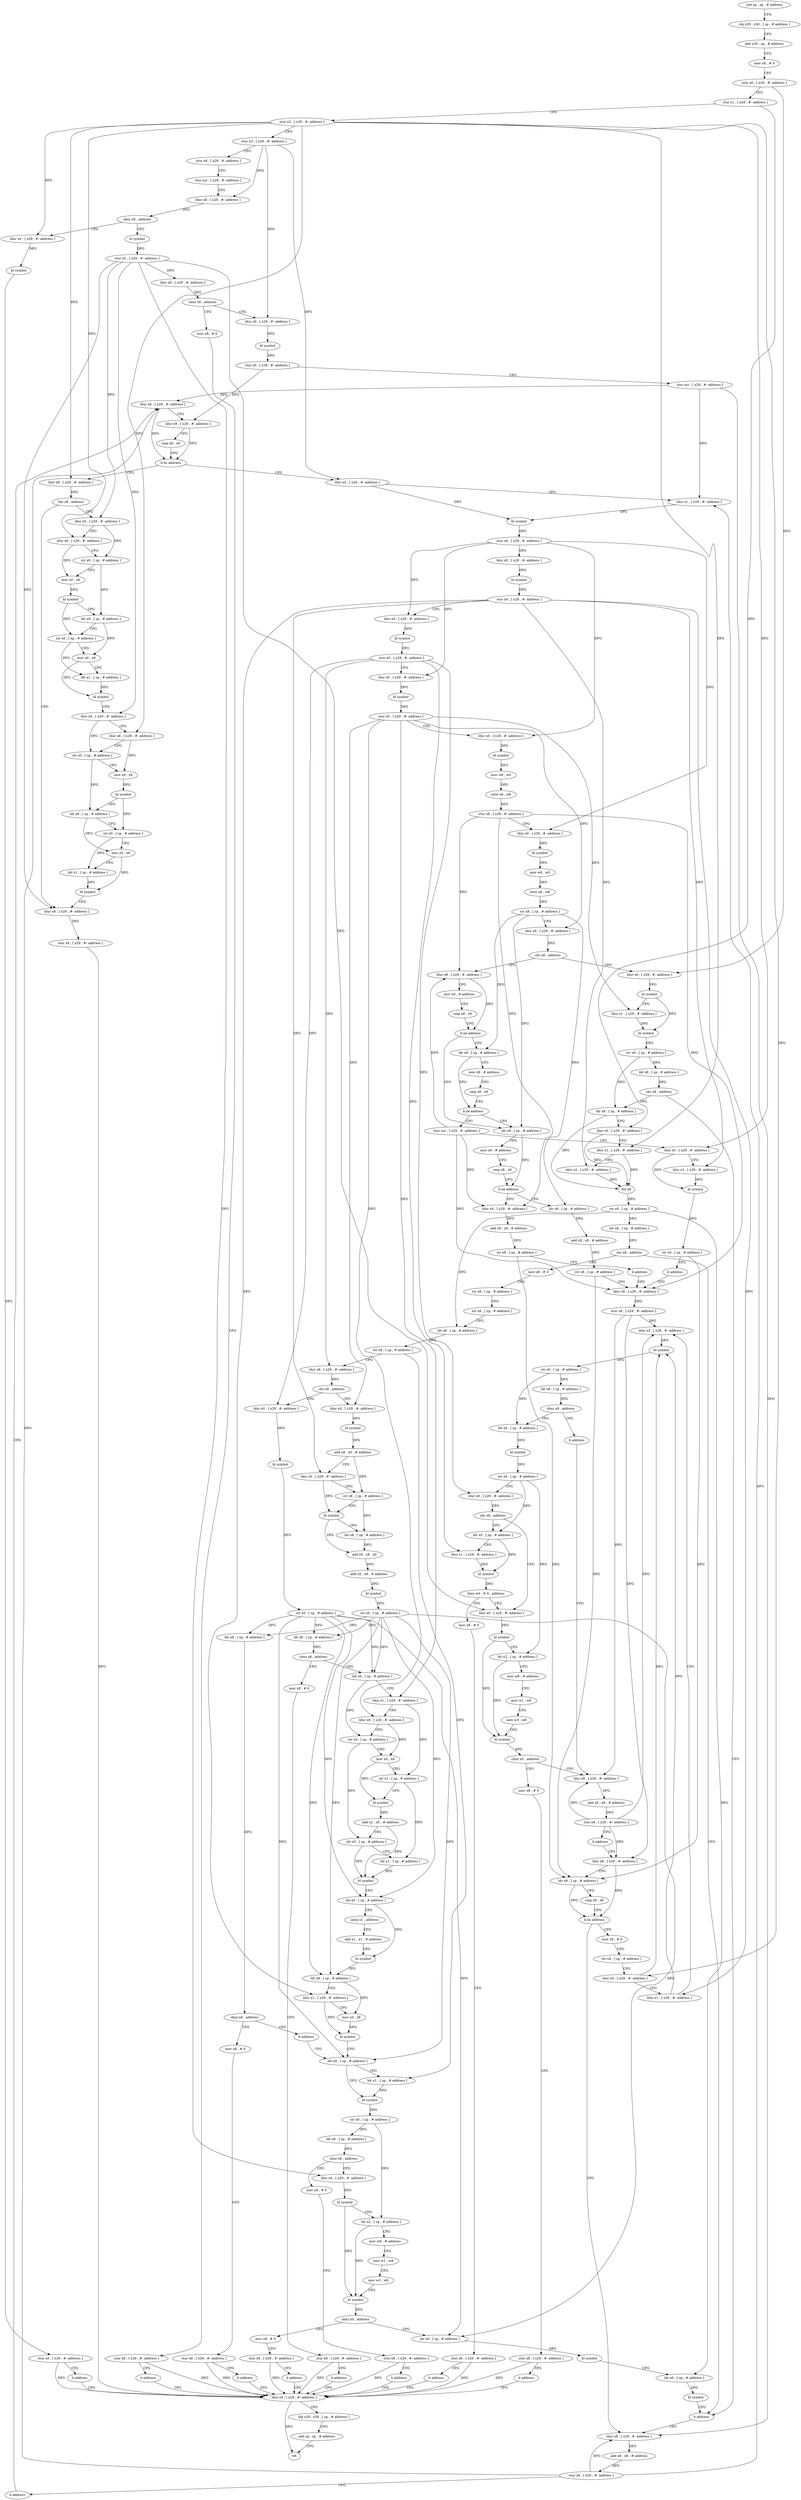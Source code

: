 digraph "func" {
"100028" [label = "sub sp , sp , # address" ]
"100032" [label = "stp x29 , x30 , [ sp , # address ]" ]
"100036" [label = "add x29 , sp , # address" ]
"100040" [label = "mov x8 , # 0" ]
"100044" [label = "stur x0 , [ x29 , #- address ]" ]
"100048" [label = "stur x1 , [ x29 , #- address ]" ]
"100052" [label = "stur x2 , [ x29 , #- address ]" ]
"100056" [label = "stur x3 , [ x29 , #- address ]" ]
"100060" [label = "stur x8 , [ x29 , #- address ]" ]
"100064" [label = "stur xzr , [ x29 , #- address ]" ]
"100068" [label = "ldur x8 , [ x29 , #- address ]" ]
"100072" [label = "cbnz x8 , address" ]
"100092" [label = "bl symbol" ]
"100076" [label = "ldur x0 , [ x29 , #- address ]" ]
"100096" [label = "stur x0 , [ x29 , #- address ]" ]
"100100" [label = "ldur x8 , [ x29 , #- address ]" ]
"100104" [label = "cbnz x8 , address" ]
"100120" [label = "ldur x0 , [ x29 , #- address ]" ]
"100108" [label = "mov x8 , # 0" ]
"100080" [label = "bl symbol" ]
"100084" [label = "stur x0 , [ x29 , #- address ]" ]
"100088" [label = "b address" ]
"101000" [label = "ldur x0 , [ x29 , #- address ]" ]
"100124" [label = "bl symbol" ]
"100128" [label = "stur x0 , [ x29 , #- address ]" ]
"100132" [label = "stur xzr , [ x29 , #- address ]" ]
"100136" [label = "ldur x8 , [ x29 , #- address ]" ]
"100112" [label = "stur x8 , [ x29 , #- address ]" ]
"100116" [label = "b address" ]
"101004" [label = "ldp x29 , x30 , [ sp , # address ]" ]
"101008" [label = "add sp , sp , # address" ]
"101012" [label = "ret" ]
"100904" [label = "ldur x8 , [ x29 , #- address ]" ]
"100908" [label = "cbz x8 , address" ]
"100992" [label = "ldur x8 , [ x29 , #- address ]" ]
"100912" [label = "ldur x0 , [ x29 , #- address ]" ]
"100152" [label = "ldur x0 , [ x29 , #- address ]" ]
"100156" [label = "ldur x1 , [ x29 , #- address ]" ]
"100160" [label = "bl symbol" ]
"100164" [label = "stur x0 , [ x29 , #- address ]" ]
"100168" [label = "ldur x0 , [ x29 , #- address ]" ]
"100172" [label = "bl symbol" ]
"100176" [label = "stur x0 , [ x29 , #- address ]" ]
"100180" [label = "ldur x0 , [ x29 , #- address ]" ]
"100184" [label = "bl symbol" ]
"100188" [label = "stur x0 , [ x29 , #- address ]" ]
"100192" [label = "ldur x0 , [ x29 , #- address ]" ]
"100196" [label = "bl symbol" ]
"100200" [label = "stur x0 , [ x29 , #- address ]" ]
"100204" [label = "ldur x0 , [ x29 , #- address ]" ]
"100208" [label = "bl symbol" ]
"100212" [label = "mov w8 , w0" ]
"100216" [label = "sxtw x8 , w8" ]
"100220" [label = "stur x8 , [ x29 , #- address ]" ]
"100224" [label = "ldur x0 , [ x29 , #- address ]" ]
"100228" [label = "bl symbol" ]
"100232" [label = "mov w8 , w0" ]
"100236" [label = "sxtw x8 , w8" ]
"100240" [label = "str x8 , [ sp , # address ]" ]
"100244" [label = "ldur x8 , [ x29 , #- address ]" ]
"100248" [label = "cbz x8 , address" ]
"100616" [label = "ldur x8 , [ x29 , #- address ]" ]
"100252" [label = "ldur x0 , [ x29 , #- address ]" ]
"100996" [label = "stur x8 , [ x29 , #- address ]" ]
"100916" [label = "ldur x8 , [ x29 , #- address ]" ]
"100920" [label = "str x0 , [ sp , # address ]" ]
"100924" [label = "mov x0 , x8" ]
"100928" [label = "bl symbol" ]
"100932" [label = "ldr x8 , [ sp , # address ]" ]
"100936" [label = "str x0 , [ sp , # address ]" ]
"100940" [label = "mov x0 , x8" ]
"100944" [label = "ldr x1 , [ sp , # address ]" ]
"100948" [label = "bl symbol" ]
"100952" [label = "ldur x0 , [ x29 , #- address ]" ]
"100956" [label = "ldur x8 , [ x29 , #- address ]" ]
"100960" [label = "str x0 , [ sp , # address ]" ]
"100964" [label = "mov x0 , x8" ]
"100968" [label = "bl symbol" ]
"100972" [label = "ldr x8 , [ sp , # address ]" ]
"100976" [label = "str x0 , [ sp , # address ]" ]
"100980" [label = "mov x0 , x8" ]
"100984" [label = "ldr x1 , [ sp , # address ]" ]
"100988" [label = "bl symbol" ]
"100620" [label = "mov x9 , # address" ]
"100624" [label = "cmp x8 , x9" ]
"100628" [label = "b.ne address" ]
"100672" [label = "ldr x8 , [ sp , # address ]" ]
"100632" [label = "ldr x8 , [ sp , # address ]" ]
"100256" [label = "bl symbol" ]
"100260" [label = "ldur x1 , [ x29 , #- address ]" ]
"100264" [label = "bl symbol" ]
"100268" [label = "str x0 , [ sp , # address ]" ]
"100272" [label = "ldr x8 , [ sp , # address ]" ]
"100276" [label = "cbz x8 , address" ]
"100612" [label = "b address" ]
"100280" [label = "ldr x8 , [ sp , # address ]" ]
"100676" [label = "mov x9 , # address" ]
"100680" [label = "cmp x8 , x9" ]
"100684" [label = "b.ne address" ]
"100704" [label = "ldr x8 , [ sp , # address ]" ]
"100688" [label = "ldur x8 , [ x29 , #- address ]" ]
"100636" [label = "mov x9 , # address" ]
"100640" [label = "cmp x8 , x9" ]
"100644" [label = "b.ne address" ]
"100648" [label = "stur xzr , [ x29 , #- address ]" ]
"100888" [label = "ldur x8 , [ x29 , #- address ]" ]
"100284" [label = "ldur x0 , [ x29 , #- address ]" ]
"100288" [label = "ldur x1 , [ x29 , #- address ]" ]
"100292" [label = "ldur x2 , [ x29 , #- address ]" ]
"100296" [label = "blr x8" ]
"100300" [label = "str x0 , [ sp , # address ]" ]
"100304" [label = "ldr x8 , [ sp , # address ]" ]
"100308" [label = "cbz x8 , address" ]
"100312" [label = "mov x8 , # 0" ]
"100708" [label = "add x8 , x8 , # address" ]
"100712" [label = "str x8 , [ sp , # address ]" ]
"100716" [label = "ldur x8 , [ x29 , #- address ]" ]
"100692" [label = "add x8 , x8 , # address" ]
"100696" [label = "str x8 , [ sp , # address ]" ]
"100700" [label = "b address" ]
"100652" [label = "ldur x0 , [ x29 , #- address ]" ]
"100656" [label = "ldur x1 , [ x29 , #- address ]" ]
"100660" [label = "bl symbol" ]
"100664" [label = "str x0 , [ sp , # address ]" ]
"100668" [label = "b address" ]
"100892" [label = "add x8 , x8 , # address" ]
"100896" [label = "stur x8 , [ x29 , #- address ]" ]
"100900" [label = "b address" ]
"100316" [label = "str x8 , [ sp , # address ]" ]
"100320" [label = "str x8 , [ sp , # address ]" ]
"100324" [label = "ldr x8 , [ sp , # address ]" ]
"100328" [label = "str x8 , [ sp , # address ]" ]
"100332" [label = "ldur x8 , [ x29 , #- address ]" ]
"100336" [label = "cbz x8 , address" ]
"100376" [label = "ldur x0 , [ x29 , #- address ]" ]
"100340" [label = "ldur x0 , [ x29 , #- address ]" ]
"100740" [label = "mov x8 , # 0" ]
"100744" [label = "str x8 , [ sp , # address ]" ]
"100748" [label = "ldur x0 , [ x29 , #- address ]" ]
"100752" [label = "ldur x1 , [ x29 , #- address ]" ]
"100756" [label = "ldur x2 , [ x29 , #- address ]" ]
"100760" [label = "bl symbol" ]
"100764" [label = "str x0 , [ sp , # address ]" ]
"100768" [label = "ldr x8 , [ sp , # address ]" ]
"100772" [label = "cbnz x8 , address" ]
"100780" [label = "ldr x0 , [ sp , # address ]" ]
"100776" [label = "b address" ]
"100720" [label = "stur x8 , [ x29 , #- address ]" ]
"100724" [label = "ldur x8 , [ x29 , #- address ]" ]
"100140" [label = "ldur x9 , [ x29 , #- address ]" ]
"100144" [label = "cmp x8 , x9" ]
"100148" [label = "b.hs address" ]
"100380" [label = "bl symbol" ]
"100384" [label = "add x8 , x0 , # address" ]
"100388" [label = "ldur x0 , [ x29 , #- address ]" ]
"100392" [label = "str x8 , [ sp , # address ]" ]
"100396" [label = "bl symbol" ]
"100400" [label = "ldr x8 , [ sp , # address ]" ]
"100404" [label = "add x9 , x8 , x0" ]
"100408" [label = "add x0 , x9 , # address" ]
"100412" [label = "bl symbol" ]
"100416" [label = "str x0 , [ sp , # address ]" ]
"100420" [label = "ldr x8 , [ sp , # address ]" ]
"100424" [label = "cbnz x8 , address" ]
"100440" [label = "ldr x0 , [ sp , # address ]" ]
"100428" [label = "mov x8 , # 0" ]
"100344" [label = "bl symbol" ]
"100348" [label = "str x0 , [ sp , # address ]" ]
"100352" [label = "ldr x8 , [ sp , # address ]" ]
"100356" [label = "cbnz x8 , address" ]
"100372" [label = "b address" ]
"100360" [label = "mov x8 , # 0" ]
"100784" [label = "bl symbol" ]
"100788" [label = "str x0 , [ sp , # address ]" ]
"100792" [label = "ldur x8 , [ x29 , #- address ]" ]
"100796" [label = "cbz x8 , address" ]
"100828" [label = "ldur x0 , [ x29 , #- address ]" ]
"100800" [label = "ldr x0 , [ sp , # address ]" ]
"100872" [label = "ldur x8 , [ x29 , #- address ]" ]
"100444" [label = "ldur x1 , [ x29 , #- address ]" ]
"100448" [label = "ldur x8 , [ x29 , #- address ]" ]
"100452" [label = "str x0 , [ sp , # address ]" ]
"100456" [label = "mov x0 , x8" ]
"100460" [label = "str x1 , [ sp , # address ]" ]
"100464" [label = "bl symbol" ]
"100468" [label = "add x2 , x0 , # address" ]
"100472" [label = "ldr x0 , [ sp , # address ]" ]
"100476" [label = "ldr x1 , [ sp , # address ]" ]
"100480" [label = "bl symbol" ]
"100484" [label = "ldr x0 , [ sp , # address ]" ]
"100488" [label = "adrp x1 , address" ]
"100492" [label = "add x1 , x1 , # address" ]
"100496" [label = "bl symbol" ]
"100500" [label = "ldr x8 , [ sp , # address ]" ]
"100504" [label = "ldur x1 , [ x29 , #- address ]" ]
"100508" [label = "mov x0 , x8" ]
"100512" [label = "bl symbol" ]
"100516" [label = "ldr x0 , [ sp , # address ]" ]
"100432" [label = "stur x8 , [ x29 , #- address ]" ]
"100436" [label = "b address" ]
"100364" [label = "stur x8 , [ x29 , #- address ]" ]
"100368" [label = "b address" ]
"100832" [label = "bl symbol" ]
"100836" [label = "ldr x2 , [ sp , # address ]" ]
"100840" [label = "mov w8 , # address" ]
"100844" [label = "mov w1 , w8" ]
"100848" [label = "mov w3 , w8" ]
"100852" [label = "bl symbol" ]
"100856" [label = "cbnz x0 , address" ]
"100860" [label = "mov x8 , # 0" ]
"100804" [label = "ldur x1 , [ x29 , #- address ]" ]
"100808" [label = "bl symbol" ]
"100812" [label = "tbnz w0 , # 0 , address" ]
"100816" [label = "mov x8 , # 0" ]
"100876" [label = "add x8 , x8 , # address" ]
"100880" [label = "stur x8 , [ x29 , #- address ]" ]
"100884" [label = "b address" ]
"100552" [label = "ldur x0 , [ x29 , #- address ]" ]
"100556" [label = "bl symbol" ]
"100560" [label = "ldr x2 , [ sp , # address ]" ]
"100564" [label = "mov w8 , # address" ]
"100568" [label = "mov w1 , w8" ]
"100572" [label = "mov w3 , w8" ]
"100576" [label = "bl symbol" ]
"100580" [label = "cbnz x0 , address" ]
"100596" [label = "ldr x0 , [ sp , # address ]" ]
"100584" [label = "mov x8 , # 0" ]
"100540" [label = "mov x8 , # 0" ]
"100544" [label = "stur x8 , [ x29 , #- address ]" ]
"100548" [label = "b address" ]
"100520" [label = "ldr x1 , [ sp , # address ]" ]
"100524" [label = "bl symbol" ]
"100528" [label = "str x0 , [ sp , # address ]" ]
"100532" [label = "ldr x8 , [ sp , # address ]" ]
"100536" [label = "cbnz x8 , address" ]
"100864" [label = "stur x8 , [ x29 , #- address ]" ]
"100868" [label = "b address" ]
"100820" [label = "stur x8 , [ x29 , #- address ]" ]
"100824" [label = "b address" ]
"100728" [label = "ldr x9 , [ sp , # address ]" ]
"100732" [label = "cmp x8 , x9" ]
"100736" [label = "b.hs address" ]
"100600" [label = "bl symbol" ]
"100604" [label = "ldr x0 , [ sp , # address ]" ]
"100608" [label = "bl symbol" ]
"100588" [label = "stur x8 , [ x29 , #- address ]" ]
"100592" [label = "b address" ]
"100028" -> "100032" [ label = "CFG" ]
"100032" -> "100036" [ label = "CFG" ]
"100036" -> "100040" [ label = "CFG" ]
"100040" -> "100044" [ label = "CFG" ]
"100044" -> "100048" [ label = "CFG" ]
"100044" -> "100252" [ label = "DFG" ]
"100048" -> "100052" [ label = "CFG" ]
"100048" -> "100284" [ label = "DFG" ]
"100052" -> "100056" [ label = "CFG" ]
"100052" -> "100076" [ label = "DFG" ]
"100052" -> "100904" [ label = "DFG" ]
"100052" -> "100916" [ label = "DFG" ]
"100052" -> "100956" [ label = "DFG" ]
"100052" -> "100288" [ label = "DFG" ]
"100052" -> "100652" [ label = "DFG" ]
"100052" -> "100748" [ label = "DFG" ]
"100056" -> "100060" [ label = "CFG" ]
"100056" -> "100068" [ label = "DFG" ]
"100056" -> "100120" [ label = "DFG" ]
"100056" -> "100152" [ label = "DFG" ]
"100060" -> "100064" [ label = "CFG" ]
"100064" -> "100068" [ label = "CFG" ]
"100068" -> "100072" [ label = "DFG" ]
"100072" -> "100092" [ label = "CFG" ]
"100072" -> "100076" [ label = "CFG" ]
"100092" -> "100096" [ label = "DFG" ]
"100076" -> "100080" [ label = "DFG" ]
"100096" -> "100100" [ label = "DFG" ]
"100096" -> "100992" [ label = "DFG" ]
"100096" -> "100912" [ label = "DFG" ]
"100096" -> "100952" [ label = "DFG" ]
"100096" -> "100552" [ label = "DFG" ]
"100096" -> "100828" [ label = "DFG" ]
"100100" -> "100104" [ label = "DFG" ]
"100104" -> "100120" [ label = "CFG" ]
"100104" -> "100108" [ label = "CFG" ]
"100120" -> "100124" [ label = "DFG" ]
"100108" -> "100112" [ label = "CFG" ]
"100080" -> "100084" [ label = "DFG" ]
"100084" -> "100088" [ label = "CFG" ]
"100084" -> "101000" [ label = "DFG" ]
"100088" -> "101000" [ label = "CFG" ]
"101000" -> "101004" [ label = "CFG" ]
"101000" -> "101012" [ label = "DFG" ]
"100124" -> "100128" [ label = "DFG" ]
"100128" -> "100132" [ label = "CFG" ]
"100128" -> "100140" [ label = "DFG" ]
"100132" -> "100136" [ label = "DFG" ]
"100132" -> "100156" [ label = "DFG" ]
"100132" -> "100888" [ label = "DFG" ]
"100136" -> "100140" [ label = "CFG" ]
"100136" -> "100148" [ label = "DFG" ]
"100112" -> "100116" [ label = "CFG" ]
"100112" -> "101000" [ label = "DFG" ]
"100116" -> "101000" [ label = "CFG" ]
"101004" -> "101008" [ label = "CFG" ]
"101008" -> "101012" [ label = "CFG" ]
"100904" -> "100908" [ label = "DFG" ]
"100908" -> "100992" [ label = "CFG" ]
"100908" -> "100912" [ label = "CFG" ]
"100992" -> "100996" [ label = "DFG" ]
"100912" -> "100916" [ label = "CFG" ]
"100912" -> "100920" [ label = "DFG" ]
"100152" -> "100156" [ label = "CFG" ]
"100152" -> "100160" [ label = "DFG" ]
"100156" -> "100160" [ label = "DFG" ]
"100160" -> "100164" [ label = "DFG" ]
"100164" -> "100168" [ label = "DFG" ]
"100164" -> "100180" [ label = "DFG" ]
"100164" -> "100192" [ label = "DFG" ]
"100164" -> "100204" [ label = "DFG" ]
"100164" -> "100224" [ label = "DFG" ]
"100168" -> "100172" [ label = "DFG" ]
"100172" -> "100176" [ label = "DFG" ]
"100176" -> "100180" [ label = "CFG" ]
"100176" -> "100292" [ label = "DFG" ]
"100176" -> "100656" [ label = "DFG" ]
"100176" -> "100388" [ label = "DFG" ]
"100176" -> "100504" [ label = "DFG" ]
"100176" -> "100752" [ label = "DFG" ]
"100180" -> "100184" [ label = "DFG" ]
"100184" -> "100188" [ label = "DFG" ]
"100188" -> "100192" [ label = "CFG" ]
"100188" -> "100332" [ label = "DFG" ]
"100188" -> "100340" [ label = "DFG" ]
"100188" -> "100792" [ label = "DFG" ]
"100188" -> "100804" [ label = "DFG" ]
"100192" -> "100196" [ label = "DFG" ]
"100196" -> "100200" [ label = "DFG" ]
"100200" -> "100204" [ label = "CFG" ]
"100200" -> "100244" [ label = "DFG" ]
"100200" -> "100260" [ label = "DFG" ]
"100200" -> "100376" [ label = "DFG" ]
"100200" -> "100444" [ label = "DFG" ]
"100200" -> "100448" [ label = "DFG" ]
"100204" -> "100208" [ label = "DFG" ]
"100208" -> "100212" [ label = "DFG" ]
"100212" -> "100216" [ label = "DFG" ]
"100216" -> "100220" [ label = "DFG" ]
"100220" -> "100224" [ label = "CFG" ]
"100220" -> "100616" [ label = "DFG" ]
"100220" -> "100688" [ label = "DFG" ]
"100220" -> "100716" [ label = "DFG" ]
"100224" -> "100228" [ label = "DFG" ]
"100228" -> "100232" [ label = "DFG" ]
"100232" -> "100236" [ label = "DFG" ]
"100236" -> "100240" [ label = "DFG" ]
"100240" -> "100244" [ label = "CFG" ]
"100240" -> "100672" [ label = "DFG" ]
"100240" -> "100632" [ label = "DFG" ]
"100240" -> "100704" [ label = "DFG" ]
"100244" -> "100248" [ label = "DFG" ]
"100248" -> "100616" [ label = "CFG" ]
"100248" -> "100252" [ label = "CFG" ]
"100616" -> "100620" [ label = "CFG" ]
"100616" -> "100628" [ label = "DFG" ]
"100252" -> "100256" [ label = "DFG" ]
"100996" -> "101000" [ label = "DFG" ]
"100916" -> "100920" [ label = "CFG" ]
"100916" -> "100924" [ label = "DFG" ]
"100920" -> "100924" [ label = "CFG" ]
"100920" -> "100932" [ label = "DFG" ]
"100924" -> "100928" [ label = "DFG" ]
"100928" -> "100932" [ label = "CFG" ]
"100928" -> "100936" [ label = "DFG" ]
"100932" -> "100936" [ label = "CFG" ]
"100932" -> "100940" [ label = "DFG" ]
"100936" -> "100940" [ label = "CFG" ]
"100936" -> "100944" [ label = "DFG" ]
"100940" -> "100944" [ label = "CFG" ]
"100940" -> "100948" [ label = "DFG" ]
"100944" -> "100948" [ label = "DFG" ]
"100948" -> "100952" [ label = "CFG" ]
"100952" -> "100956" [ label = "CFG" ]
"100952" -> "100960" [ label = "DFG" ]
"100956" -> "100960" [ label = "CFG" ]
"100956" -> "100964" [ label = "DFG" ]
"100960" -> "100964" [ label = "CFG" ]
"100960" -> "100972" [ label = "DFG" ]
"100964" -> "100968" [ label = "DFG" ]
"100968" -> "100972" [ label = "CFG" ]
"100968" -> "100976" [ label = "DFG" ]
"100972" -> "100976" [ label = "CFG" ]
"100972" -> "100980" [ label = "DFG" ]
"100976" -> "100980" [ label = "CFG" ]
"100976" -> "100984" [ label = "DFG" ]
"100980" -> "100984" [ label = "CFG" ]
"100980" -> "100988" [ label = "DFG" ]
"100984" -> "100988" [ label = "DFG" ]
"100988" -> "100992" [ label = "CFG" ]
"100620" -> "100624" [ label = "CFG" ]
"100624" -> "100628" [ label = "CFG" ]
"100628" -> "100672" [ label = "CFG" ]
"100628" -> "100632" [ label = "CFG" ]
"100672" -> "100676" [ label = "CFG" ]
"100672" -> "100684" [ label = "DFG" ]
"100632" -> "100636" [ label = "CFG" ]
"100632" -> "100644" [ label = "DFG" ]
"100256" -> "100260" [ label = "CFG" ]
"100256" -> "100264" [ label = "DFG" ]
"100260" -> "100264" [ label = "DFG" ]
"100264" -> "100268" [ label = "DFG" ]
"100268" -> "100272" [ label = "DFG" ]
"100268" -> "100280" [ label = "DFG" ]
"100272" -> "100276" [ label = "DFG" ]
"100276" -> "100612" [ label = "CFG" ]
"100276" -> "100280" [ label = "CFG" ]
"100612" -> "100888" [ label = "CFG" ]
"100280" -> "100284" [ label = "CFG" ]
"100280" -> "100296" [ label = "DFG" ]
"100676" -> "100680" [ label = "CFG" ]
"100680" -> "100684" [ label = "CFG" ]
"100684" -> "100704" [ label = "CFG" ]
"100684" -> "100688" [ label = "CFG" ]
"100704" -> "100708" [ label = "DFG" ]
"100688" -> "100692" [ label = "DFG" ]
"100636" -> "100640" [ label = "CFG" ]
"100640" -> "100644" [ label = "CFG" ]
"100644" -> "100672" [ label = "CFG" ]
"100644" -> "100648" [ label = "CFG" ]
"100648" -> "100652" [ label = "CFG" ]
"100648" -> "100616" [ label = "DFG" ]
"100648" -> "100688" [ label = "DFG" ]
"100648" -> "100716" [ label = "DFG" ]
"100888" -> "100892" [ label = "DFG" ]
"100284" -> "100288" [ label = "CFG" ]
"100284" -> "100296" [ label = "DFG" ]
"100288" -> "100292" [ label = "CFG" ]
"100288" -> "100296" [ label = "DFG" ]
"100292" -> "100296" [ label = "DFG" ]
"100296" -> "100300" [ label = "DFG" ]
"100300" -> "100304" [ label = "DFG" ]
"100300" -> "100324" [ label = "DFG" ]
"100300" -> "100604" [ label = "DFG" ]
"100304" -> "100308" [ label = "DFG" ]
"100308" -> "100612" [ label = "CFG" ]
"100308" -> "100312" [ label = "CFG" ]
"100312" -> "100316" [ label = "CFG" ]
"100708" -> "100712" [ label = "DFG" ]
"100712" -> "100716" [ label = "CFG" ]
"100712" -> "100728" [ label = "DFG" ]
"100716" -> "100720" [ label = "DFG" ]
"100692" -> "100696" [ label = "DFG" ]
"100696" -> "100700" [ label = "CFG" ]
"100696" -> "100728" [ label = "DFG" ]
"100700" -> "100716" [ label = "CFG" ]
"100652" -> "100656" [ label = "CFG" ]
"100652" -> "100660" [ label = "DFG" ]
"100656" -> "100660" [ label = "DFG" ]
"100660" -> "100664" [ label = "DFG" ]
"100664" -> "100668" [ label = "CFG" ]
"100664" -> "100728" [ label = "DFG" ]
"100668" -> "100716" [ label = "CFG" ]
"100892" -> "100896" [ label = "DFG" ]
"100896" -> "100900" [ label = "CFG" ]
"100896" -> "100136" [ label = "DFG" ]
"100896" -> "100156" [ label = "DFG" ]
"100896" -> "100888" [ label = "DFG" ]
"100900" -> "100136" [ label = "CFG" ]
"100316" -> "100320" [ label = "CFG" ]
"100320" -> "100324" [ label = "CFG" ]
"100324" -> "100328" [ label = "DFG" ]
"100328" -> "100332" [ label = "CFG" ]
"100328" -> "100520" [ label = "DFG" ]
"100332" -> "100336" [ label = "DFG" ]
"100336" -> "100376" [ label = "CFG" ]
"100336" -> "100340" [ label = "CFG" ]
"100376" -> "100380" [ label = "DFG" ]
"100340" -> "100344" [ label = "DFG" ]
"100740" -> "100744" [ label = "CFG" ]
"100744" -> "100748" [ label = "CFG" ]
"100748" -> "100752" [ label = "CFG" ]
"100748" -> "100760" [ label = "DFG" ]
"100752" -> "100756" [ label = "CFG" ]
"100752" -> "100760" [ label = "DFG" ]
"100756" -> "100760" [ label = "DFG" ]
"100760" -> "100764" [ label = "DFG" ]
"100764" -> "100768" [ label = "DFG" ]
"100764" -> "100780" [ label = "DFG" ]
"100768" -> "100772" [ label = "DFG" ]
"100772" -> "100780" [ label = "CFG" ]
"100772" -> "100776" [ label = "CFG" ]
"100780" -> "100784" [ label = "DFG" ]
"100776" -> "100872" [ label = "CFG" ]
"100720" -> "100724" [ label = "DFG" ]
"100720" -> "100756" [ label = "DFG" ]
"100720" -> "100872" [ label = "DFG" ]
"100724" -> "100728" [ label = "CFG" ]
"100724" -> "100736" [ label = "DFG" ]
"100140" -> "100144" [ label = "CFG" ]
"100140" -> "100148" [ label = "DFG" ]
"100144" -> "100148" [ label = "CFG" ]
"100148" -> "100904" [ label = "CFG" ]
"100148" -> "100152" [ label = "CFG" ]
"100380" -> "100384" [ label = "DFG" ]
"100384" -> "100388" [ label = "CFG" ]
"100384" -> "100392" [ label = "DFG" ]
"100388" -> "100392" [ label = "CFG" ]
"100388" -> "100396" [ label = "DFG" ]
"100392" -> "100396" [ label = "CFG" ]
"100392" -> "100400" [ label = "DFG" ]
"100396" -> "100400" [ label = "CFG" ]
"100396" -> "100404" [ label = "DFG" ]
"100400" -> "100404" [ label = "DFG" ]
"100404" -> "100408" [ label = "DFG" ]
"100408" -> "100412" [ label = "DFG" ]
"100412" -> "100416" [ label = "DFG" ]
"100416" -> "100420" [ label = "DFG" ]
"100416" -> "100352" [ label = "DFG" ]
"100416" -> "100440" [ label = "DFG" ]
"100416" -> "100484" [ label = "DFG" ]
"100416" -> "100500" [ label = "DFG" ]
"100416" -> "100516" [ label = "DFG" ]
"100416" -> "100596" [ label = "DFG" ]
"100420" -> "100424" [ label = "DFG" ]
"100424" -> "100440" [ label = "CFG" ]
"100424" -> "100428" [ label = "CFG" ]
"100440" -> "100444" [ label = "CFG" ]
"100440" -> "100452" [ label = "DFG" ]
"100428" -> "100432" [ label = "CFG" ]
"100344" -> "100348" [ label = "DFG" ]
"100348" -> "100352" [ label = "DFG" ]
"100348" -> "100420" [ label = "DFG" ]
"100348" -> "100440" [ label = "DFG" ]
"100348" -> "100484" [ label = "DFG" ]
"100348" -> "100500" [ label = "DFG" ]
"100348" -> "100516" [ label = "DFG" ]
"100348" -> "100596" [ label = "DFG" ]
"100352" -> "100356" [ label = "DFG" ]
"100356" -> "100372" [ label = "CFG" ]
"100356" -> "100360" [ label = "CFG" ]
"100372" -> "100516" [ label = "CFG" ]
"100360" -> "100364" [ label = "CFG" ]
"100784" -> "100788" [ label = "DFG" ]
"100788" -> "100792" [ label = "CFG" ]
"100788" -> "100836" [ label = "DFG" ]
"100788" -> "100800" [ label = "DFG" ]
"100792" -> "100796" [ label = "DFG" ]
"100796" -> "100828" [ label = "CFG" ]
"100796" -> "100800" [ label = "CFG" ]
"100828" -> "100832" [ label = "DFG" ]
"100800" -> "100804" [ label = "CFG" ]
"100800" -> "100808" [ label = "DFG" ]
"100872" -> "100876" [ label = "DFG" ]
"100444" -> "100448" [ label = "CFG" ]
"100444" -> "100460" [ label = "DFG" ]
"100448" -> "100452" [ label = "CFG" ]
"100448" -> "100456" [ label = "DFG" ]
"100452" -> "100456" [ label = "CFG" ]
"100452" -> "100472" [ label = "DFG" ]
"100456" -> "100460" [ label = "CFG" ]
"100456" -> "100464" [ label = "DFG" ]
"100460" -> "100464" [ label = "CFG" ]
"100460" -> "100476" [ label = "DFG" ]
"100464" -> "100468" [ label = "DFG" ]
"100468" -> "100472" [ label = "CFG" ]
"100468" -> "100480" [ label = "DFG" ]
"100472" -> "100476" [ label = "CFG" ]
"100472" -> "100480" [ label = "DFG" ]
"100476" -> "100480" [ label = "DFG" ]
"100480" -> "100484" [ label = "CFG" ]
"100484" -> "100488" [ label = "CFG" ]
"100484" -> "100496" [ label = "DFG" ]
"100488" -> "100492" [ label = "CFG" ]
"100492" -> "100496" [ label = "CFG" ]
"100496" -> "100500" [ label = "CFG" ]
"100500" -> "100504" [ label = "CFG" ]
"100500" -> "100508" [ label = "DFG" ]
"100504" -> "100508" [ label = "CFG" ]
"100504" -> "100512" [ label = "DFG" ]
"100508" -> "100512" [ label = "DFG" ]
"100512" -> "100516" [ label = "CFG" ]
"100516" -> "100520" [ label = "CFG" ]
"100516" -> "100524" [ label = "DFG" ]
"100432" -> "100436" [ label = "CFG" ]
"100432" -> "101000" [ label = "DFG" ]
"100436" -> "101000" [ label = "CFG" ]
"100364" -> "100368" [ label = "CFG" ]
"100364" -> "101000" [ label = "DFG" ]
"100368" -> "101000" [ label = "CFG" ]
"100832" -> "100836" [ label = "CFG" ]
"100832" -> "100852" [ label = "DFG" ]
"100836" -> "100840" [ label = "CFG" ]
"100836" -> "100852" [ label = "DFG" ]
"100840" -> "100844" [ label = "CFG" ]
"100844" -> "100848" [ label = "CFG" ]
"100848" -> "100852" [ label = "CFG" ]
"100852" -> "100856" [ label = "DFG" ]
"100856" -> "100872" [ label = "CFG" ]
"100856" -> "100860" [ label = "CFG" ]
"100860" -> "100864" [ label = "CFG" ]
"100804" -> "100808" [ label = "DFG" ]
"100808" -> "100812" [ label = "DFG" ]
"100812" -> "100828" [ label = "CFG" ]
"100812" -> "100816" [ label = "CFG" ]
"100816" -> "100820" [ label = "CFG" ]
"100876" -> "100880" [ label = "DFG" ]
"100880" -> "100884" [ label = "CFG" ]
"100880" -> "100724" [ label = "DFG" ]
"100880" -> "100756" [ label = "DFG" ]
"100880" -> "100872" [ label = "DFG" ]
"100884" -> "100724" [ label = "CFG" ]
"100552" -> "100556" [ label = "DFG" ]
"100556" -> "100560" [ label = "CFG" ]
"100556" -> "100576" [ label = "DFG" ]
"100560" -> "100564" [ label = "CFG" ]
"100560" -> "100576" [ label = "DFG" ]
"100564" -> "100568" [ label = "CFG" ]
"100568" -> "100572" [ label = "CFG" ]
"100572" -> "100576" [ label = "CFG" ]
"100576" -> "100580" [ label = "DFG" ]
"100580" -> "100596" [ label = "CFG" ]
"100580" -> "100584" [ label = "CFG" ]
"100596" -> "100600" [ label = "DFG" ]
"100584" -> "100588" [ label = "CFG" ]
"100540" -> "100544" [ label = "CFG" ]
"100544" -> "100548" [ label = "CFG" ]
"100544" -> "101000" [ label = "DFG" ]
"100548" -> "101000" [ label = "CFG" ]
"100520" -> "100524" [ label = "DFG" ]
"100524" -> "100528" [ label = "DFG" ]
"100528" -> "100532" [ label = "DFG" ]
"100528" -> "100560" [ label = "DFG" ]
"100532" -> "100536" [ label = "DFG" ]
"100536" -> "100552" [ label = "CFG" ]
"100536" -> "100540" [ label = "CFG" ]
"100864" -> "100868" [ label = "CFG" ]
"100864" -> "101000" [ label = "DFG" ]
"100868" -> "101000" [ label = "CFG" ]
"100820" -> "100824" [ label = "CFG" ]
"100820" -> "101000" [ label = "DFG" ]
"100824" -> "101000" [ label = "CFG" ]
"100728" -> "100732" [ label = "CFG" ]
"100728" -> "100736" [ label = "DFG" ]
"100732" -> "100736" [ label = "CFG" ]
"100736" -> "100888" [ label = "CFG" ]
"100736" -> "100740" [ label = "CFG" ]
"100600" -> "100604" [ label = "CFG" ]
"100604" -> "100608" [ label = "DFG" ]
"100608" -> "100612" [ label = "CFG" ]
"100588" -> "100592" [ label = "CFG" ]
"100588" -> "101000" [ label = "DFG" ]
"100592" -> "101000" [ label = "CFG" ]
}
